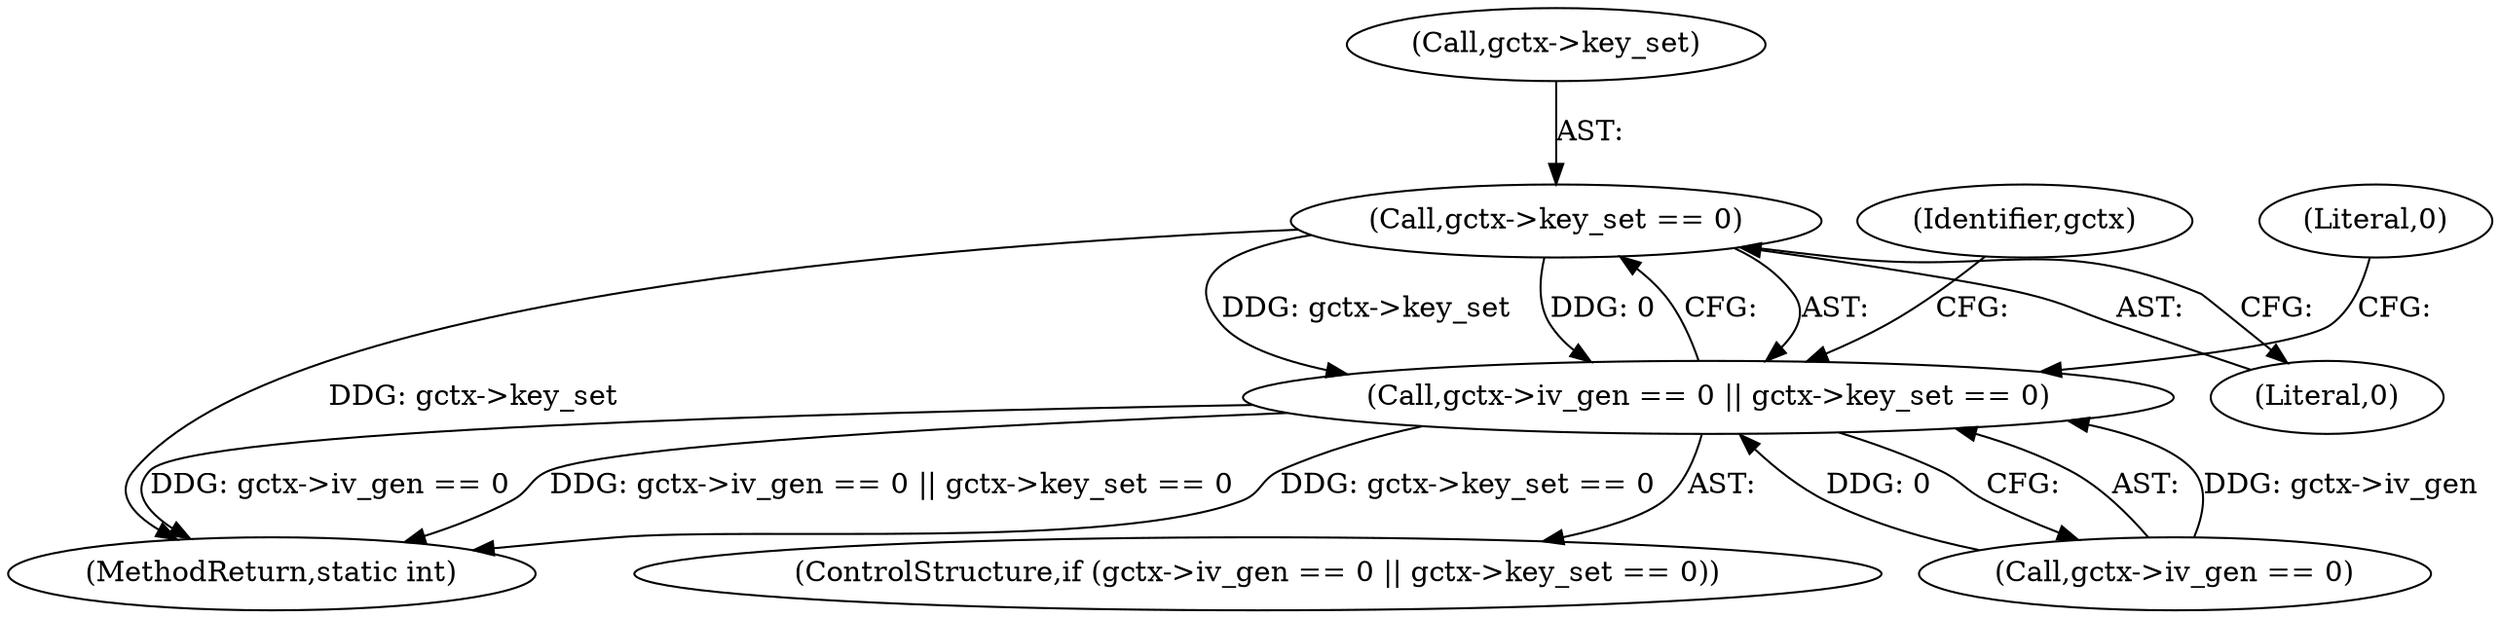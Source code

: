 digraph "0_openssl_00d965474b22b54e4275232bc71ee0c699c5cd21_0@pointer" {
"1000347" [label="(Call,gctx->key_set == 0)"];
"1000341" [label="(Call,gctx->iv_gen == 0 || gctx->key_set == 0)"];
"1000348" [label="(Call,gctx->key_set)"];
"1000347" [label="(Call,gctx->key_set == 0)"];
"1000340" [label="(ControlStructure,if (gctx->iv_gen == 0 || gctx->key_set == 0))"];
"1000357" [label="(Identifier,gctx)"];
"1000614" [label="(MethodReturn,static int)"];
"1000341" [label="(Call,gctx->iv_gen == 0 || gctx->key_set == 0)"];
"1000353" [label="(Literal,0)"];
"1000351" [label="(Literal,0)"];
"1000342" [label="(Call,gctx->iv_gen == 0)"];
"1000347" -> "1000341"  [label="AST: "];
"1000347" -> "1000351"  [label="CFG: "];
"1000348" -> "1000347"  [label="AST: "];
"1000351" -> "1000347"  [label="AST: "];
"1000341" -> "1000347"  [label="CFG: "];
"1000347" -> "1000614"  [label="DDG: gctx->key_set"];
"1000347" -> "1000341"  [label="DDG: gctx->key_set"];
"1000347" -> "1000341"  [label="DDG: 0"];
"1000341" -> "1000340"  [label="AST: "];
"1000341" -> "1000342"  [label="CFG: "];
"1000342" -> "1000341"  [label="AST: "];
"1000353" -> "1000341"  [label="CFG: "];
"1000357" -> "1000341"  [label="CFG: "];
"1000341" -> "1000614"  [label="DDG: gctx->key_set == 0"];
"1000341" -> "1000614"  [label="DDG: gctx->iv_gen == 0"];
"1000341" -> "1000614"  [label="DDG: gctx->iv_gen == 0 || gctx->key_set == 0"];
"1000342" -> "1000341"  [label="DDG: gctx->iv_gen"];
"1000342" -> "1000341"  [label="DDG: 0"];
}
